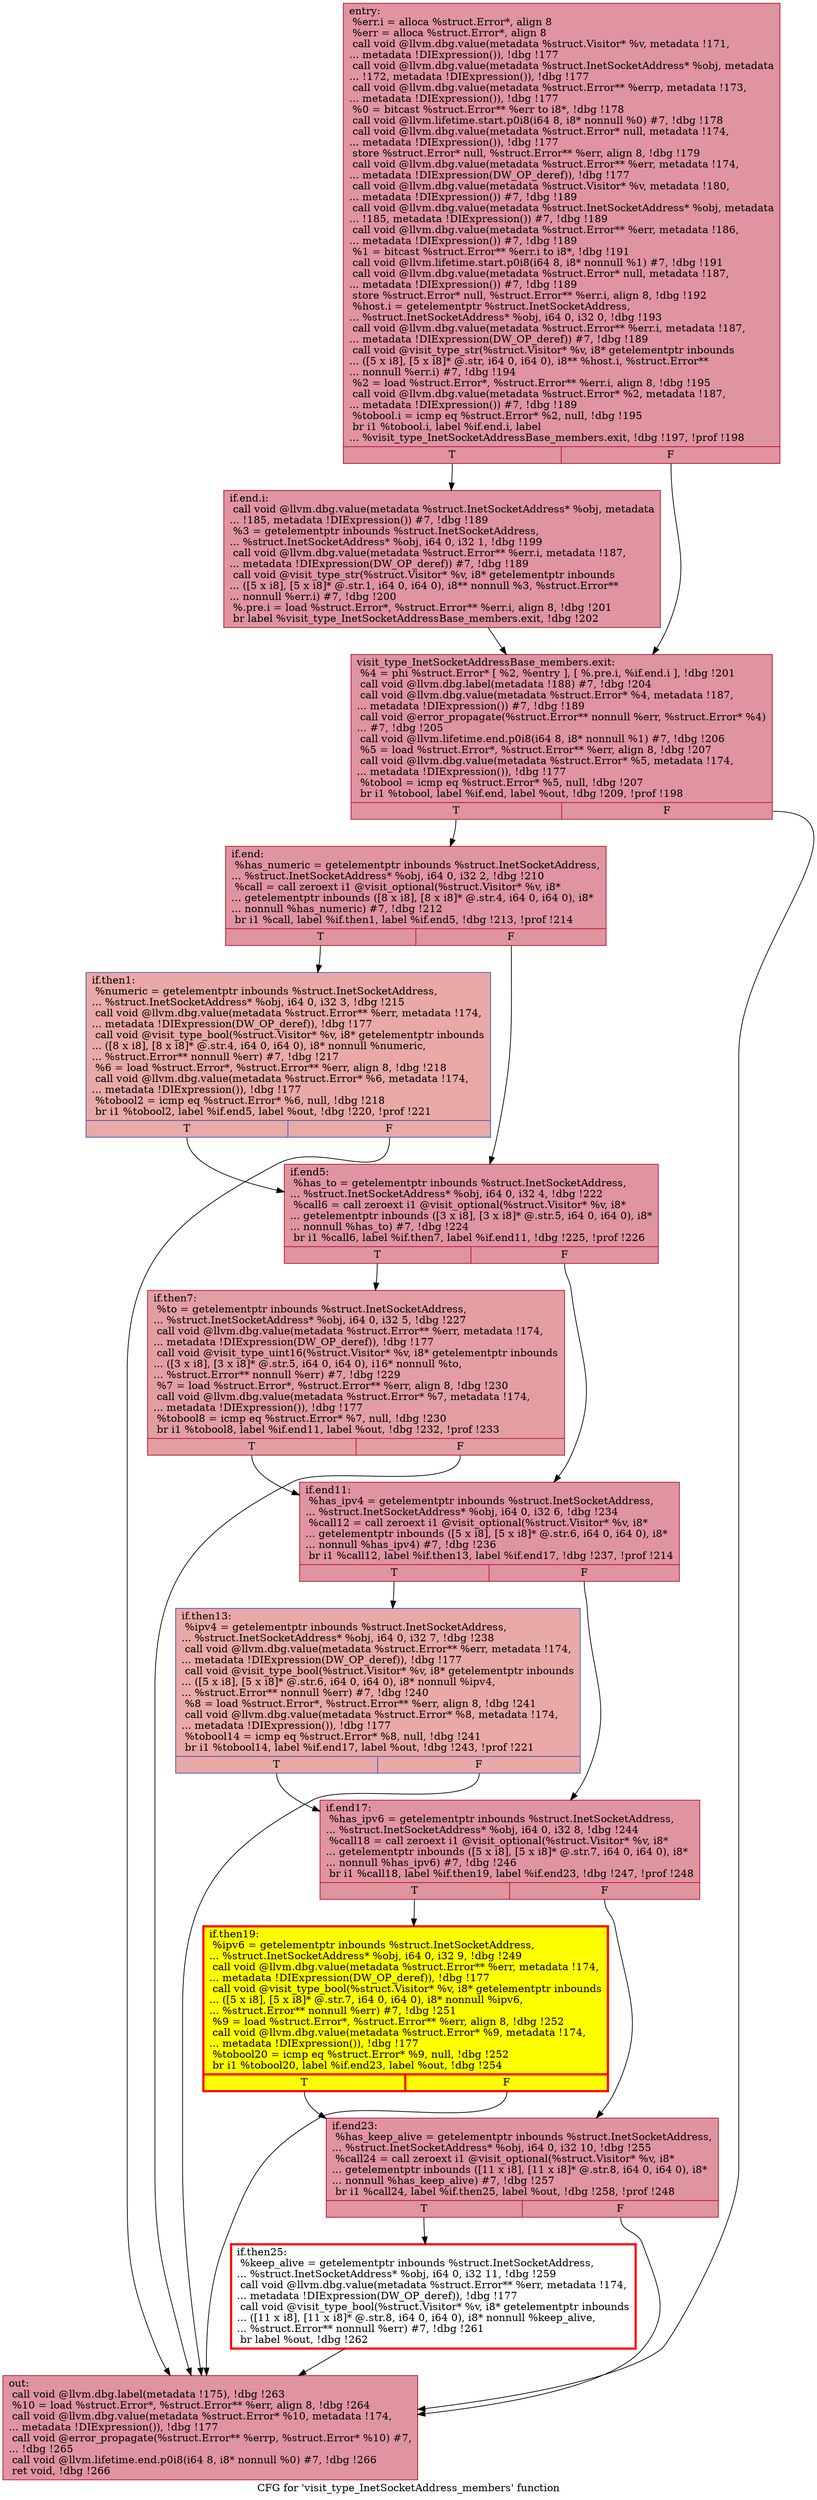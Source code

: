 digraph "CFG for 'visit_type_InetSocketAddress_members' function" {
	label="CFG for 'visit_type_InetSocketAddress_members' function";

	Node0x55c7efb67110 [shape=record,color="#b70d28ff", style=filled, fillcolor="#b70d2870",label="{entry:\l  %err.i = alloca %struct.Error*, align 8\l  %err = alloca %struct.Error*, align 8\l  call void @llvm.dbg.value(metadata %struct.Visitor* %v, metadata !171,\l... metadata !DIExpression()), !dbg !177\l  call void @llvm.dbg.value(metadata %struct.InetSocketAddress* %obj, metadata\l... !172, metadata !DIExpression()), !dbg !177\l  call void @llvm.dbg.value(metadata %struct.Error** %errp, metadata !173,\l... metadata !DIExpression()), !dbg !177\l  %0 = bitcast %struct.Error** %err to i8*, !dbg !178\l  call void @llvm.lifetime.start.p0i8(i64 8, i8* nonnull %0) #7, !dbg !178\l  call void @llvm.dbg.value(metadata %struct.Error* null, metadata !174,\l... metadata !DIExpression()), !dbg !177\l  store %struct.Error* null, %struct.Error** %err, align 8, !dbg !179\l  call void @llvm.dbg.value(metadata %struct.Error** %err, metadata !174,\l... metadata !DIExpression(DW_OP_deref)), !dbg !177\l  call void @llvm.dbg.value(metadata %struct.Visitor* %v, metadata !180,\l... metadata !DIExpression()) #7, !dbg !189\l  call void @llvm.dbg.value(metadata %struct.InetSocketAddress* %obj, metadata\l... !185, metadata !DIExpression()) #7, !dbg !189\l  call void @llvm.dbg.value(metadata %struct.Error** %err, metadata !186,\l... metadata !DIExpression()) #7, !dbg !189\l  %1 = bitcast %struct.Error** %err.i to i8*, !dbg !191\l  call void @llvm.lifetime.start.p0i8(i64 8, i8* nonnull %1) #7, !dbg !191\l  call void @llvm.dbg.value(metadata %struct.Error* null, metadata !187,\l... metadata !DIExpression()) #7, !dbg !189\l  store %struct.Error* null, %struct.Error** %err.i, align 8, !dbg !192\l  %host.i = getelementptr %struct.InetSocketAddress,\l... %struct.InetSocketAddress* %obj, i64 0, i32 0, !dbg !193\l  call void @llvm.dbg.value(metadata %struct.Error** %err.i, metadata !187,\l... metadata !DIExpression(DW_OP_deref)) #7, !dbg !189\l  call void @visit_type_str(%struct.Visitor* %v, i8* getelementptr inbounds\l... ([5 x i8], [5 x i8]* @.str, i64 0, i64 0), i8** %host.i, %struct.Error**\l... nonnull %err.i) #7, !dbg !194\l  %2 = load %struct.Error*, %struct.Error** %err.i, align 8, !dbg !195\l  call void @llvm.dbg.value(metadata %struct.Error* %2, metadata !187,\l... metadata !DIExpression()) #7, !dbg !189\l  %tobool.i = icmp eq %struct.Error* %2, null, !dbg !195\l  br i1 %tobool.i, label %if.end.i, label\l... %visit_type_InetSocketAddressBase_members.exit, !dbg !197, !prof !198\l|{<s0>T|<s1>F}}"];
	Node0x55c7efb67110:s0 -> Node0x55c7efc0d1b0;
	Node0x55c7efb67110:s1 -> Node0x55c7efbff290;
	Node0x55c7efc0d1b0 [shape=record,color="#b70d28ff", style=filled, fillcolor="#b70d2870",label="{if.end.i:                                         \l  call void @llvm.dbg.value(metadata %struct.InetSocketAddress* %obj, metadata\l... !185, metadata !DIExpression()) #7, !dbg !189\l  %3 = getelementptr inbounds %struct.InetSocketAddress,\l... %struct.InetSocketAddress* %obj, i64 0, i32 1, !dbg !199\l  call void @llvm.dbg.value(metadata %struct.Error** %err.i, metadata !187,\l... metadata !DIExpression(DW_OP_deref)) #7, !dbg !189\l  call void @visit_type_str(%struct.Visitor* %v, i8* getelementptr inbounds\l... ([5 x i8], [5 x i8]* @.str.1, i64 0, i64 0), i8** nonnull %3, %struct.Error**\l... nonnull %err.i) #7, !dbg !200\l  %.pre.i = load %struct.Error*, %struct.Error** %err.i, align 8, !dbg !201\l  br label %visit_type_InetSocketAddressBase_members.exit, !dbg !202\l}"];
	Node0x55c7efc0d1b0 -> Node0x55c7efbff290;
	Node0x55c7efbff290 [shape=record,color="#b70d28ff", style=filled, fillcolor="#b70d2870",label="{visit_type_InetSocketAddressBase_members.exit:    \l  %4 = phi %struct.Error* [ %2, %entry ], [ %.pre.i, %if.end.i ], !dbg !201\l  call void @llvm.dbg.label(metadata !188) #7, !dbg !204\l  call void @llvm.dbg.value(metadata %struct.Error* %4, metadata !187,\l... metadata !DIExpression()) #7, !dbg !189\l  call void @error_propagate(%struct.Error** nonnull %err, %struct.Error* %4)\l... #7, !dbg !205\l  call void @llvm.lifetime.end.p0i8(i64 8, i8* nonnull %1) #7, !dbg !206\l  %5 = load %struct.Error*, %struct.Error** %err, align 8, !dbg !207\l  call void @llvm.dbg.value(metadata %struct.Error* %5, metadata !174,\l... metadata !DIExpression()), !dbg !177\l  %tobool = icmp eq %struct.Error* %5, null, !dbg !207\l  br i1 %tobool, label %if.end, label %out, !dbg !209, !prof !198\l|{<s0>T|<s1>F}}"];
	Node0x55c7efbff290:s0 -> Node0x55c7efb7a900;
	Node0x55c7efbff290:s1 -> Node0x55c7efb7b370;
	Node0x55c7efb7a900 [shape=record,color="#b70d28ff", style=filled, fillcolor="#b70d2870",label="{if.end:                                           \l  %has_numeric = getelementptr inbounds %struct.InetSocketAddress,\l... %struct.InetSocketAddress* %obj, i64 0, i32 2, !dbg !210\l  %call = call zeroext i1 @visit_optional(%struct.Visitor* %v, i8*\l... getelementptr inbounds ([8 x i8], [8 x i8]* @.str.4, i64 0, i64 0), i8*\l... nonnull %has_numeric) #7, !dbg !212\l  br i1 %call, label %if.then1, label %if.end5, !dbg !213, !prof !214\l|{<s0>T|<s1>F}}"];
	Node0x55c7efb7a900:s0 -> Node0x55c7efb7b550;
	Node0x55c7efb7a900:s1 -> Node0x55c7efb67f90;
	Node0x55c7efb7b550 [shape=record,color="#3d50c3ff", style=filled, fillcolor="#ca3b3770",label="{if.then1:                                         \l  %numeric = getelementptr inbounds %struct.InetSocketAddress,\l... %struct.InetSocketAddress* %obj, i64 0, i32 3, !dbg !215\l  call void @llvm.dbg.value(metadata %struct.Error** %err, metadata !174,\l... metadata !DIExpression(DW_OP_deref)), !dbg !177\l  call void @visit_type_bool(%struct.Visitor* %v, i8* getelementptr inbounds\l... ([8 x i8], [8 x i8]* @.str.4, i64 0, i64 0), i8* nonnull %numeric,\l... %struct.Error** nonnull %err) #7, !dbg !217\l  %6 = load %struct.Error*, %struct.Error** %err, align 8, !dbg !218\l  call void @llvm.dbg.value(metadata %struct.Error* %6, metadata !174,\l... metadata !DIExpression()), !dbg !177\l  %tobool2 = icmp eq %struct.Error* %6, null, !dbg !218\l  br i1 %tobool2, label %if.end5, label %out, !dbg !220, !prof !221\l|{<s0>T|<s1>F}}"];
	Node0x55c7efb7b550:s0 -> Node0x55c7efb67f90;
	Node0x55c7efb7b550:s1 -> Node0x55c7efb7b370;
	Node0x55c7efb67f90 [shape=record,color="#b70d28ff", style=filled, fillcolor="#b70d2870",label="{if.end5:                                          \l  %has_to = getelementptr inbounds %struct.InetSocketAddress,\l... %struct.InetSocketAddress* %obj, i64 0, i32 4, !dbg !222\l  %call6 = call zeroext i1 @visit_optional(%struct.Visitor* %v, i8*\l... getelementptr inbounds ([3 x i8], [3 x i8]* @.str.5, i64 0, i64 0), i8*\l... nonnull %has_to) #7, !dbg !224\l  br i1 %call6, label %if.then7, label %if.end11, !dbg !225, !prof !226\l|{<s0>T|<s1>F}}"];
	Node0x55c7efb67f90:s0 -> Node0x55c7efb7c640;
	Node0x55c7efb67f90:s1 -> Node0x55c7efb7c7e0;
	Node0x55c7efb7c640 [shape=record,color="#b70d28ff", style=filled, fillcolor="#be242e70",label="{if.then7:                                         \l  %to = getelementptr inbounds %struct.InetSocketAddress,\l... %struct.InetSocketAddress* %obj, i64 0, i32 5, !dbg !227\l  call void @llvm.dbg.value(metadata %struct.Error** %err, metadata !174,\l... metadata !DIExpression(DW_OP_deref)), !dbg !177\l  call void @visit_type_uint16(%struct.Visitor* %v, i8* getelementptr inbounds\l... ([3 x i8], [3 x i8]* @.str.5, i64 0, i64 0), i16* nonnull %to,\l... %struct.Error** nonnull %err) #7, !dbg !229\l  %7 = load %struct.Error*, %struct.Error** %err, align 8, !dbg !230\l  call void @llvm.dbg.value(metadata %struct.Error* %7, metadata !174,\l... metadata !DIExpression()), !dbg !177\l  %tobool8 = icmp eq %struct.Error* %7, null, !dbg !230\l  br i1 %tobool8, label %if.end11, label %out, !dbg !232, !prof !233\l|{<s0>T|<s1>F}}"];
	Node0x55c7efb7c640:s0 -> Node0x55c7efb7c7e0;
	Node0x55c7efb7c640:s1 -> Node0x55c7efb7b370;
	Node0x55c7efb7c7e0 [shape=record,color="#b70d28ff", style=filled, fillcolor="#b70d2870",label="{if.end11:                                         \l  %has_ipv4 = getelementptr inbounds %struct.InetSocketAddress,\l... %struct.InetSocketAddress* %obj, i64 0, i32 6, !dbg !234\l  %call12 = call zeroext i1 @visit_optional(%struct.Visitor* %v, i8*\l... getelementptr inbounds ([5 x i8], [5 x i8]* @.str.6, i64 0, i64 0), i8*\l... nonnull %has_ipv4) #7, !dbg !236\l  br i1 %call12, label %if.then13, label %if.end17, !dbg !237, !prof !214\l|{<s0>T|<s1>F}}"];
	Node0x55c7efb7c7e0:s0 -> Node0x55c7efb80460;
	Node0x55c7efb7c7e0:s1 -> Node0x55c7efb804b0;
	Node0x55c7efb80460 [shape=record,color="#3d50c3ff", style=filled, fillcolor="#ca3b3770",label="{if.then13:                                        \l  %ipv4 = getelementptr inbounds %struct.InetSocketAddress,\l... %struct.InetSocketAddress* %obj, i64 0, i32 7, !dbg !238\l  call void @llvm.dbg.value(metadata %struct.Error** %err, metadata !174,\l... metadata !DIExpression(DW_OP_deref)), !dbg !177\l  call void @visit_type_bool(%struct.Visitor* %v, i8* getelementptr inbounds\l... ([5 x i8], [5 x i8]* @.str.6, i64 0, i64 0), i8* nonnull %ipv4,\l... %struct.Error** nonnull %err) #7, !dbg !240\l  %8 = load %struct.Error*, %struct.Error** %err, align 8, !dbg !241\l  call void @llvm.dbg.value(metadata %struct.Error* %8, metadata !174,\l... metadata !DIExpression()), !dbg !177\l  %tobool14 = icmp eq %struct.Error* %8, null, !dbg !241\l  br i1 %tobool14, label %if.end17, label %out, !dbg !243, !prof !221\l|{<s0>T|<s1>F}}"];
	Node0x55c7efb80460:s0 -> Node0x55c7efb804b0;
	Node0x55c7efb80460:s1 -> Node0x55c7efb7b370;
	Node0x55c7efb804b0 [shape=record,color="#b70d28ff", style=filled, fillcolor="#b70d2870",label="{if.end17:                                         \l  %has_ipv6 = getelementptr inbounds %struct.InetSocketAddress,\l... %struct.InetSocketAddress* %obj, i64 0, i32 8, !dbg !244\l  %call18 = call zeroext i1 @visit_optional(%struct.Visitor* %v, i8*\l... getelementptr inbounds ([5 x i8], [5 x i8]* @.str.7, i64 0, i64 0), i8*\l... nonnull %has_ipv6) #7, !dbg !246\l  br i1 %call18, label %if.then19, label %if.end23, !dbg !247, !prof !248\l|{<s0>T|<s1>F}}"];
	Node0x55c7efb804b0:s0 -> Node0x55c7efb81470;
	Node0x55c7efb804b0:s1 -> Node0x55c7efb814c0;
	Node0x55c7efb81470 [shape=record,penwidth=3.0, style="filled", color="red", fillcolor="yellow",label="{if.then19:                                        \l  %ipv6 = getelementptr inbounds %struct.InetSocketAddress,\l... %struct.InetSocketAddress* %obj, i64 0, i32 9, !dbg !249\l  call void @llvm.dbg.value(metadata %struct.Error** %err, metadata !174,\l... metadata !DIExpression(DW_OP_deref)), !dbg !177\l  call void @visit_type_bool(%struct.Visitor* %v, i8* getelementptr inbounds\l... ([5 x i8], [5 x i8]* @.str.7, i64 0, i64 0), i8* nonnull %ipv6,\l... %struct.Error** nonnull %err) #7, !dbg !251\l  %9 = load %struct.Error*, %struct.Error** %err, align 8, !dbg !252\l  call void @llvm.dbg.value(metadata %struct.Error* %9, metadata !174,\l... metadata !DIExpression()), !dbg !177\l  %tobool20 = icmp eq %struct.Error* %9, null, !dbg !252\l  br i1 %tobool20, label %if.end23, label %out, !dbg !254\l|{<s0>T|<s1>F}}"];
	Node0x55c7efb81470:s0 -> Node0x55c7efb814c0;
	Node0x55c7efb81470:s1 -> Node0x55c7efb7b370;
	Node0x55c7efb814c0 [shape=record,color="#b70d28ff", style=filled, fillcolor="#b70d2870",label="{if.end23:                                         \l  %has_keep_alive = getelementptr inbounds %struct.InetSocketAddress,\l... %struct.InetSocketAddress* %obj, i64 0, i32 10, !dbg !255\l  %call24 = call zeroext i1 @visit_optional(%struct.Visitor* %v, i8*\l... getelementptr inbounds ([11 x i8], [11 x i8]* @.str.8, i64 0, i64 0), i8*\l... nonnull %has_keep_alive) #7, !dbg !257\l  br i1 %call24, label %if.then25, label %out, !dbg !258, !prof !248\l|{<s0>T|<s1>F}}"];
	Node0x55c7efb814c0:s0 -> Node0x55c7efb82790;
	Node0x55c7efb814c0:s1 -> Node0x55c7efb7b370;
	Node0x55c7efb82790 [shape=record,penwidth=3.0, color="red",label="{if.then25:                                        \l  %keep_alive = getelementptr inbounds %struct.InetSocketAddress,\l... %struct.InetSocketAddress* %obj, i64 0, i32 11, !dbg !259\l  call void @llvm.dbg.value(metadata %struct.Error** %err, metadata !174,\l... metadata !DIExpression(DW_OP_deref)), !dbg !177\l  call void @visit_type_bool(%struct.Visitor* %v, i8* getelementptr inbounds\l... ([11 x i8], [11 x i8]* @.str.8, i64 0, i64 0), i8* nonnull %keep_alive,\l... %struct.Error** nonnull %err) #7, !dbg !261\l  br label %out, !dbg !262\l}"];
	Node0x55c7efb82790 -> Node0x55c7efb7b370;
	Node0x55c7efb7b370 [shape=record,color="#b70d28ff", style=filled, fillcolor="#b70d2870",label="{out:                                              \l  call void @llvm.dbg.label(metadata !175), !dbg !263\l  %10 = load %struct.Error*, %struct.Error** %err, align 8, !dbg !264\l  call void @llvm.dbg.value(metadata %struct.Error* %10, metadata !174,\l... metadata !DIExpression()), !dbg !177\l  call void @error_propagate(%struct.Error** %errp, %struct.Error* %10) #7,\l... !dbg !265\l  call void @llvm.lifetime.end.p0i8(i64 8, i8* nonnull %0) #7, !dbg !266\l  ret void, !dbg !266\l}"];
}

